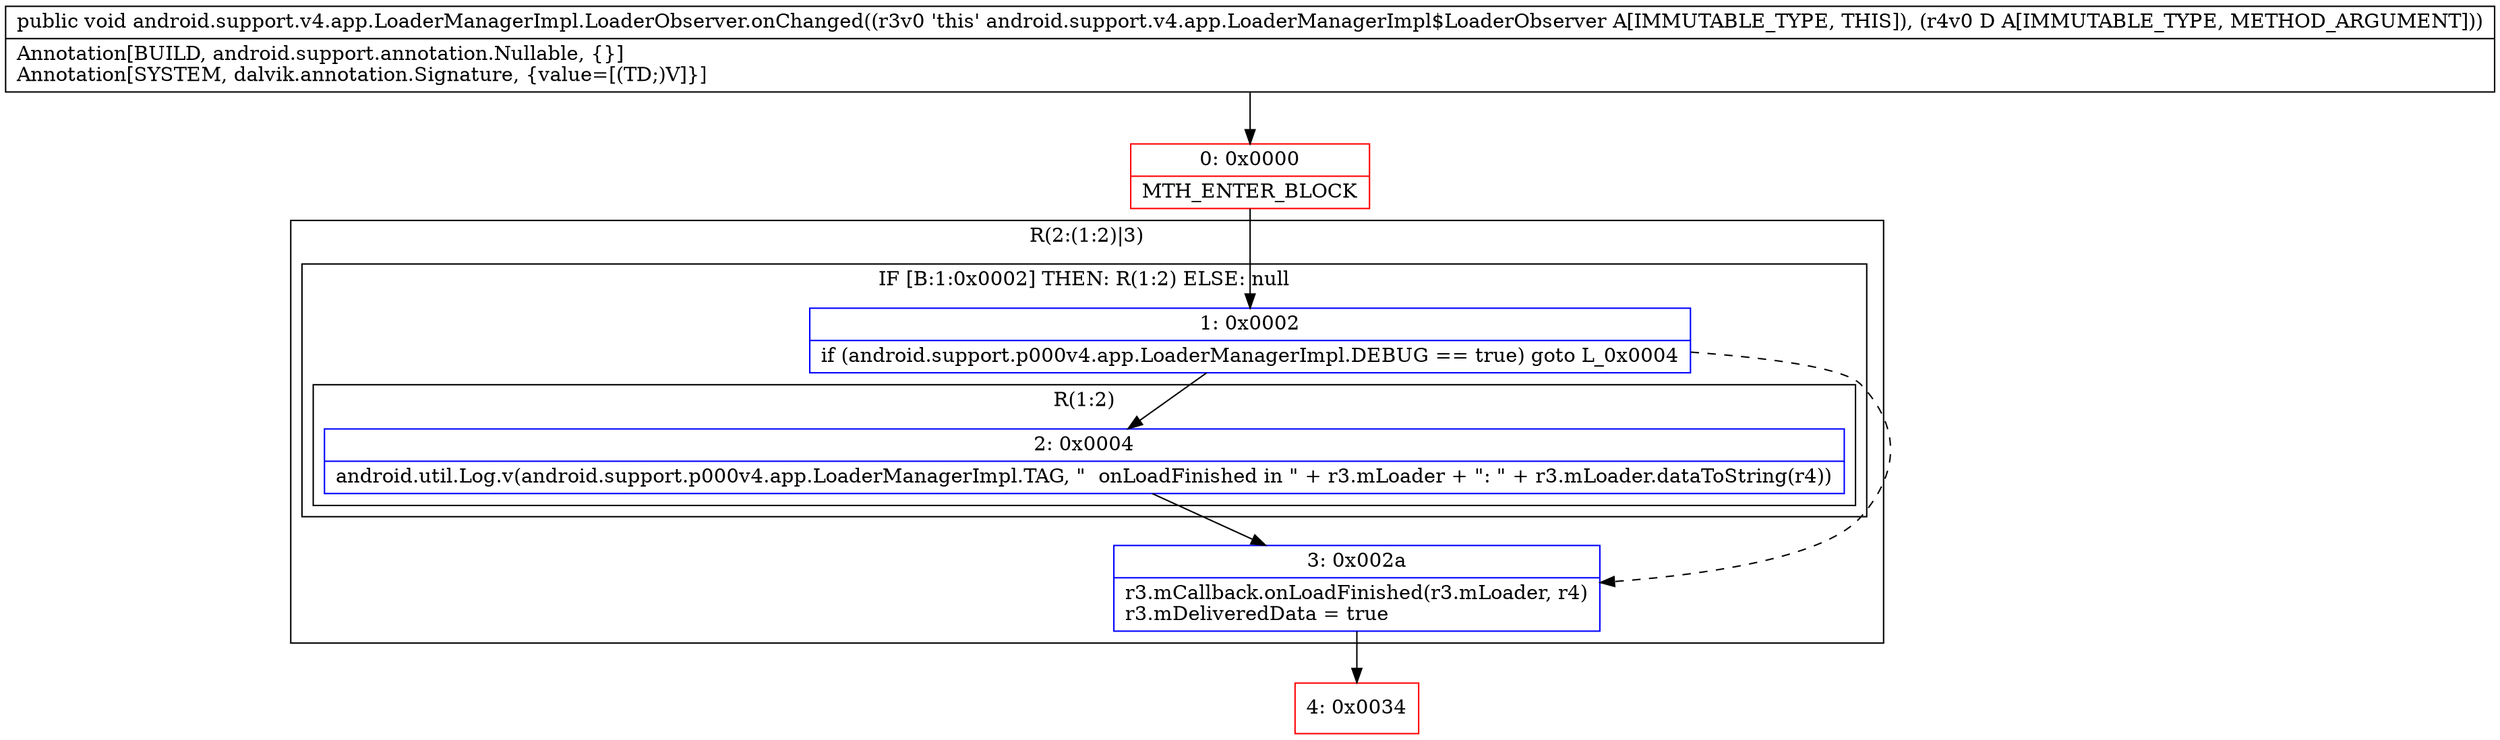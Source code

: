 digraph "CFG forandroid.support.v4.app.LoaderManagerImpl.LoaderObserver.onChanged(Ljava\/lang\/Object;)V" {
subgraph cluster_Region_2000879986 {
label = "R(2:(1:2)|3)";
node [shape=record,color=blue];
subgraph cluster_IfRegion_1130104028 {
label = "IF [B:1:0x0002] THEN: R(1:2) ELSE: null";
node [shape=record,color=blue];
Node_1 [shape=record,label="{1\:\ 0x0002|if (android.support.p000v4.app.LoaderManagerImpl.DEBUG == true) goto L_0x0004\l}"];
subgraph cluster_Region_561193830 {
label = "R(1:2)";
node [shape=record,color=blue];
Node_2 [shape=record,label="{2\:\ 0x0004|android.util.Log.v(android.support.p000v4.app.LoaderManagerImpl.TAG, \"  onLoadFinished in \" + r3.mLoader + \": \" + r3.mLoader.dataToString(r4))\l}"];
}
}
Node_3 [shape=record,label="{3\:\ 0x002a|r3.mCallback.onLoadFinished(r3.mLoader, r4)\lr3.mDeliveredData = true\l}"];
}
Node_0 [shape=record,color=red,label="{0\:\ 0x0000|MTH_ENTER_BLOCK\l}"];
Node_4 [shape=record,color=red,label="{4\:\ 0x0034}"];
MethodNode[shape=record,label="{public void android.support.v4.app.LoaderManagerImpl.LoaderObserver.onChanged((r3v0 'this' android.support.v4.app.LoaderManagerImpl$LoaderObserver A[IMMUTABLE_TYPE, THIS]), (r4v0 D A[IMMUTABLE_TYPE, METHOD_ARGUMENT]))  | Annotation[BUILD, android.support.annotation.Nullable, \{\}]\lAnnotation[SYSTEM, dalvik.annotation.Signature, \{value=[(TD;)V]\}]\l}"];
MethodNode -> Node_0;
Node_1 -> Node_2;
Node_1 -> Node_3[style=dashed];
Node_2 -> Node_3;
Node_3 -> Node_4;
Node_0 -> Node_1;
}

